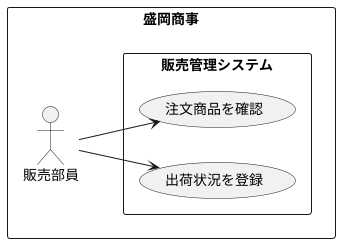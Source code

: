 @startuml ユースケース図
left to right direction
rectangle 盛岡商事{
actor 販売部員
rectangle 販売管理システム{
usecase 注文商品を確認
usecase 出荷状況を登録
}
}
販売部員 --> 注文商品を確認
販売部員 --> 出荷状況を登録
@enduml